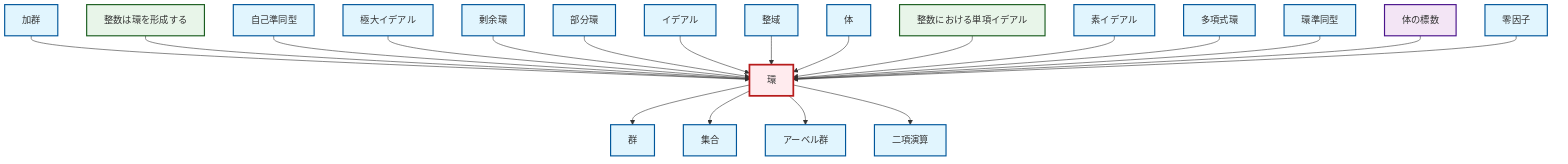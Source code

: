 graph TD
    classDef definition fill:#e1f5fe,stroke:#01579b,stroke-width:2px
    classDef theorem fill:#f3e5f5,stroke:#4a148c,stroke-width:2px
    classDef axiom fill:#fff3e0,stroke:#e65100,stroke-width:2px
    classDef example fill:#e8f5e9,stroke:#1b5e20,stroke-width:2px
    classDef current fill:#ffebee,stroke:#b71c1c,stroke-width:3px
    def-field["体"]:::definition
    thm-field-characteristic["体の標数"]:::theorem
    def-binary-operation["二項演算"]:::definition
    def-integral-domain["整域"]:::definition
    def-zero-divisor["零因子"]:::definition
    ex-principal-ideal["整数における単項イデアル"]:::example
    ex-integers-ring["整数は環を形成する"]:::example
    def-subring["部分環"]:::definition
    def-quotient-ring["剰余環"]:::definition
    def-polynomial-ring["多項式環"]:::definition
    def-group["群"]:::definition
    def-ring-homomorphism["環準同型"]:::definition
    def-maximal-ideal["極大イデアル"]:::definition
    def-endomorphism["自己準同型"]:::definition
    def-module["加群"]:::definition
    def-set["集合"]:::definition
    def-ring["環"]:::definition
    def-abelian-group["アーベル群"]:::definition
    def-ideal["イデアル"]:::definition
    def-prime-ideal["素イデアル"]:::definition
    def-ring --> def-group
    def-module --> def-ring
    ex-integers-ring --> def-ring
    def-endomorphism --> def-ring
    def-maximal-ideal --> def-ring
    def-quotient-ring --> def-ring
    def-ring --> def-set
    def-ring --> def-abelian-group
    def-subring --> def-ring
    def-ideal --> def-ring
    def-integral-domain --> def-ring
    def-field --> def-ring
    def-ring --> def-binary-operation
    ex-principal-ideal --> def-ring
    def-prime-ideal --> def-ring
    def-polynomial-ring --> def-ring
    def-ring-homomorphism --> def-ring
    thm-field-characteristic --> def-ring
    def-zero-divisor --> def-ring
    class def-ring current
